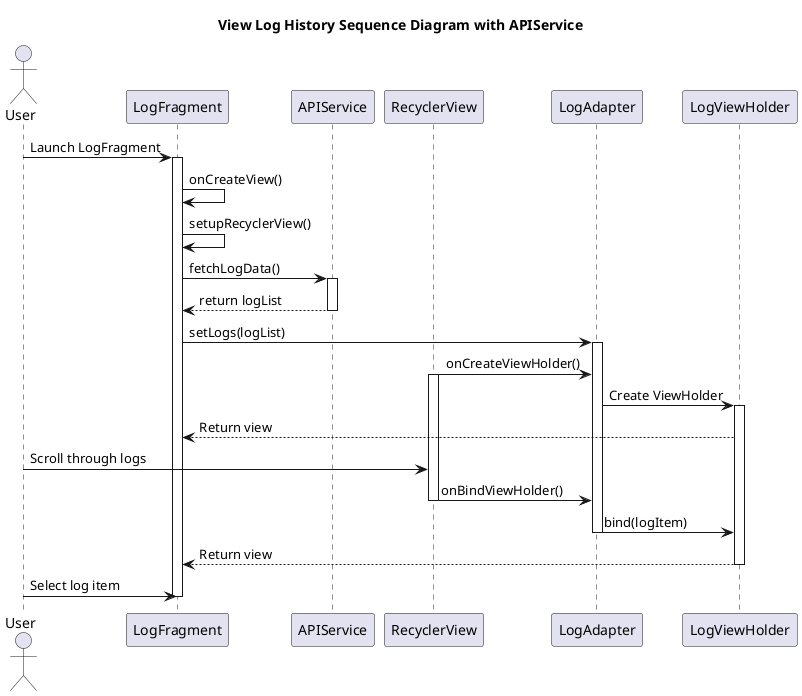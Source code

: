 @startuml ViewLogHistorySequenceDiagram

title View Log History Sequence Diagram with APIService

actor User
participant LogFragment
participant APIService
participant RecyclerView
participant LogAdapter
participant LogViewHolder

User -> LogFragment : Launch LogFragment
activate LogFragment
LogFragment -> LogFragment : onCreateView()
LogFragment -> LogFragment : setupRecyclerView()
LogFragment -> APIService : fetchLogData()
activate APIService
APIService --> LogFragment : return logList
deactivate APIService

LogFragment -> LogAdapter : setLogs(logList)
activate LogAdapter

RecyclerView -> LogAdapter : onCreateViewHolder()
activate RecyclerView
LogAdapter -> LogViewHolder : Create ViewHolder
activate LogViewHolder
LogViewHolder --> LogFragment : Return view

User -> RecyclerView : Scroll through logs
RecyclerView -> LogAdapter : onBindViewHolder()
deactivate RecyclerView
LogAdapter -> LogViewHolder : bind(logItem)
deactivate LogAdapter
LogViewHolder --> LogFragment : Return view
deactivate LogViewHolder


User -> LogFragment : Select log item

deactivate LogFragment

@enduml
